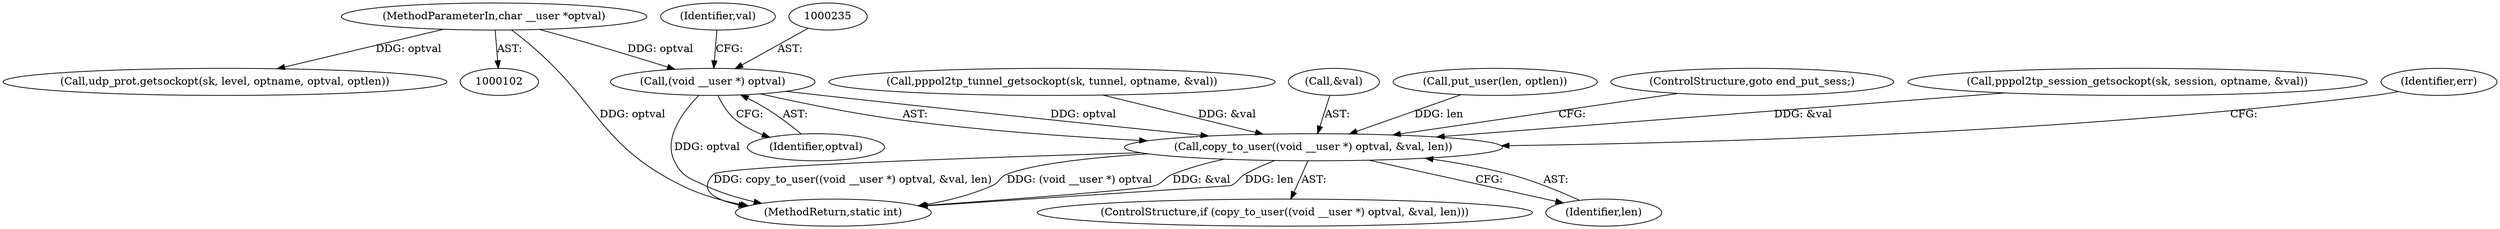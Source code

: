 digraph "0_linux_3cf521f7dc87c031617fd47e4b7aa2593c2f3daf@pointer" {
"1000234" [label="(Call,(void __user *) optval)"];
"1000106" [label="(MethodParameterIn,char __user *optval)"];
"1000233" [label="(Call,copy_to_user((void __user *) optval, &val, len))"];
"1000204" [label="(Call,pppol2tp_tunnel_getsockopt(sk, tunnel, optname, &val))"];
"1000233" [label="(Call,copy_to_user((void __user *) optval, &val, len))"];
"1000234" [label="(Call,(void __user *) optval)"];
"1000238" [label="(Identifier,val)"];
"1000237" [label="(Call,&val)"];
"1000250" [label="(MethodReturn,static int)"];
"1000232" [label="(ControlStructure,if (copy_to_user((void __user *) optval, &val, len)))"];
"1000228" [label="(Call,put_user(len, optlen))"];
"1000240" [label="(ControlStructure,goto end_put_sess;)"];
"1000126" [label="(Call,udp_prot.getsockopt(sk, level, optname, optval, optlen))"];
"1000236" [label="(Identifier,optval)"];
"1000239" [label="(Identifier,len)"];
"1000106" [label="(MethodParameterIn,char __user *optval)"];
"1000217" [label="(Call,pppol2tp_session_getsockopt(sk, session, optname, &val))"];
"1000242" [label="(Identifier,err)"];
"1000234" -> "1000233"  [label="AST: "];
"1000234" -> "1000236"  [label="CFG: "];
"1000235" -> "1000234"  [label="AST: "];
"1000236" -> "1000234"  [label="AST: "];
"1000238" -> "1000234"  [label="CFG: "];
"1000234" -> "1000250"  [label="DDG: optval"];
"1000234" -> "1000233"  [label="DDG: optval"];
"1000106" -> "1000234"  [label="DDG: optval"];
"1000106" -> "1000102"  [label="AST: "];
"1000106" -> "1000250"  [label="DDG: optval"];
"1000106" -> "1000126"  [label="DDG: optval"];
"1000233" -> "1000232"  [label="AST: "];
"1000233" -> "1000239"  [label="CFG: "];
"1000237" -> "1000233"  [label="AST: "];
"1000239" -> "1000233"  [label="AST: "];
"1000240" -> "1000233"  [label="CFG: "];
"1000242" -> "1000233"  [label="CFG: "];
"1000233" -> "1000250"  [label="DDG: &val"];
"1000233" -> "1000250"  [label="DDG: len"];
"1000233" -> "1000250"  [label="DDG: copy_to_user((void __user *) optval, &val, len)"];
"1000233" -> "1000250"  [label="DDG: (void __user *) optval"];
"1000217" -> "1000233"  [label="DDG: &val"];
"1000204" -> "1000233"  [label="DDG: &val"];
"1000228" -> "1000233"  [label="DDG: len"];
}
